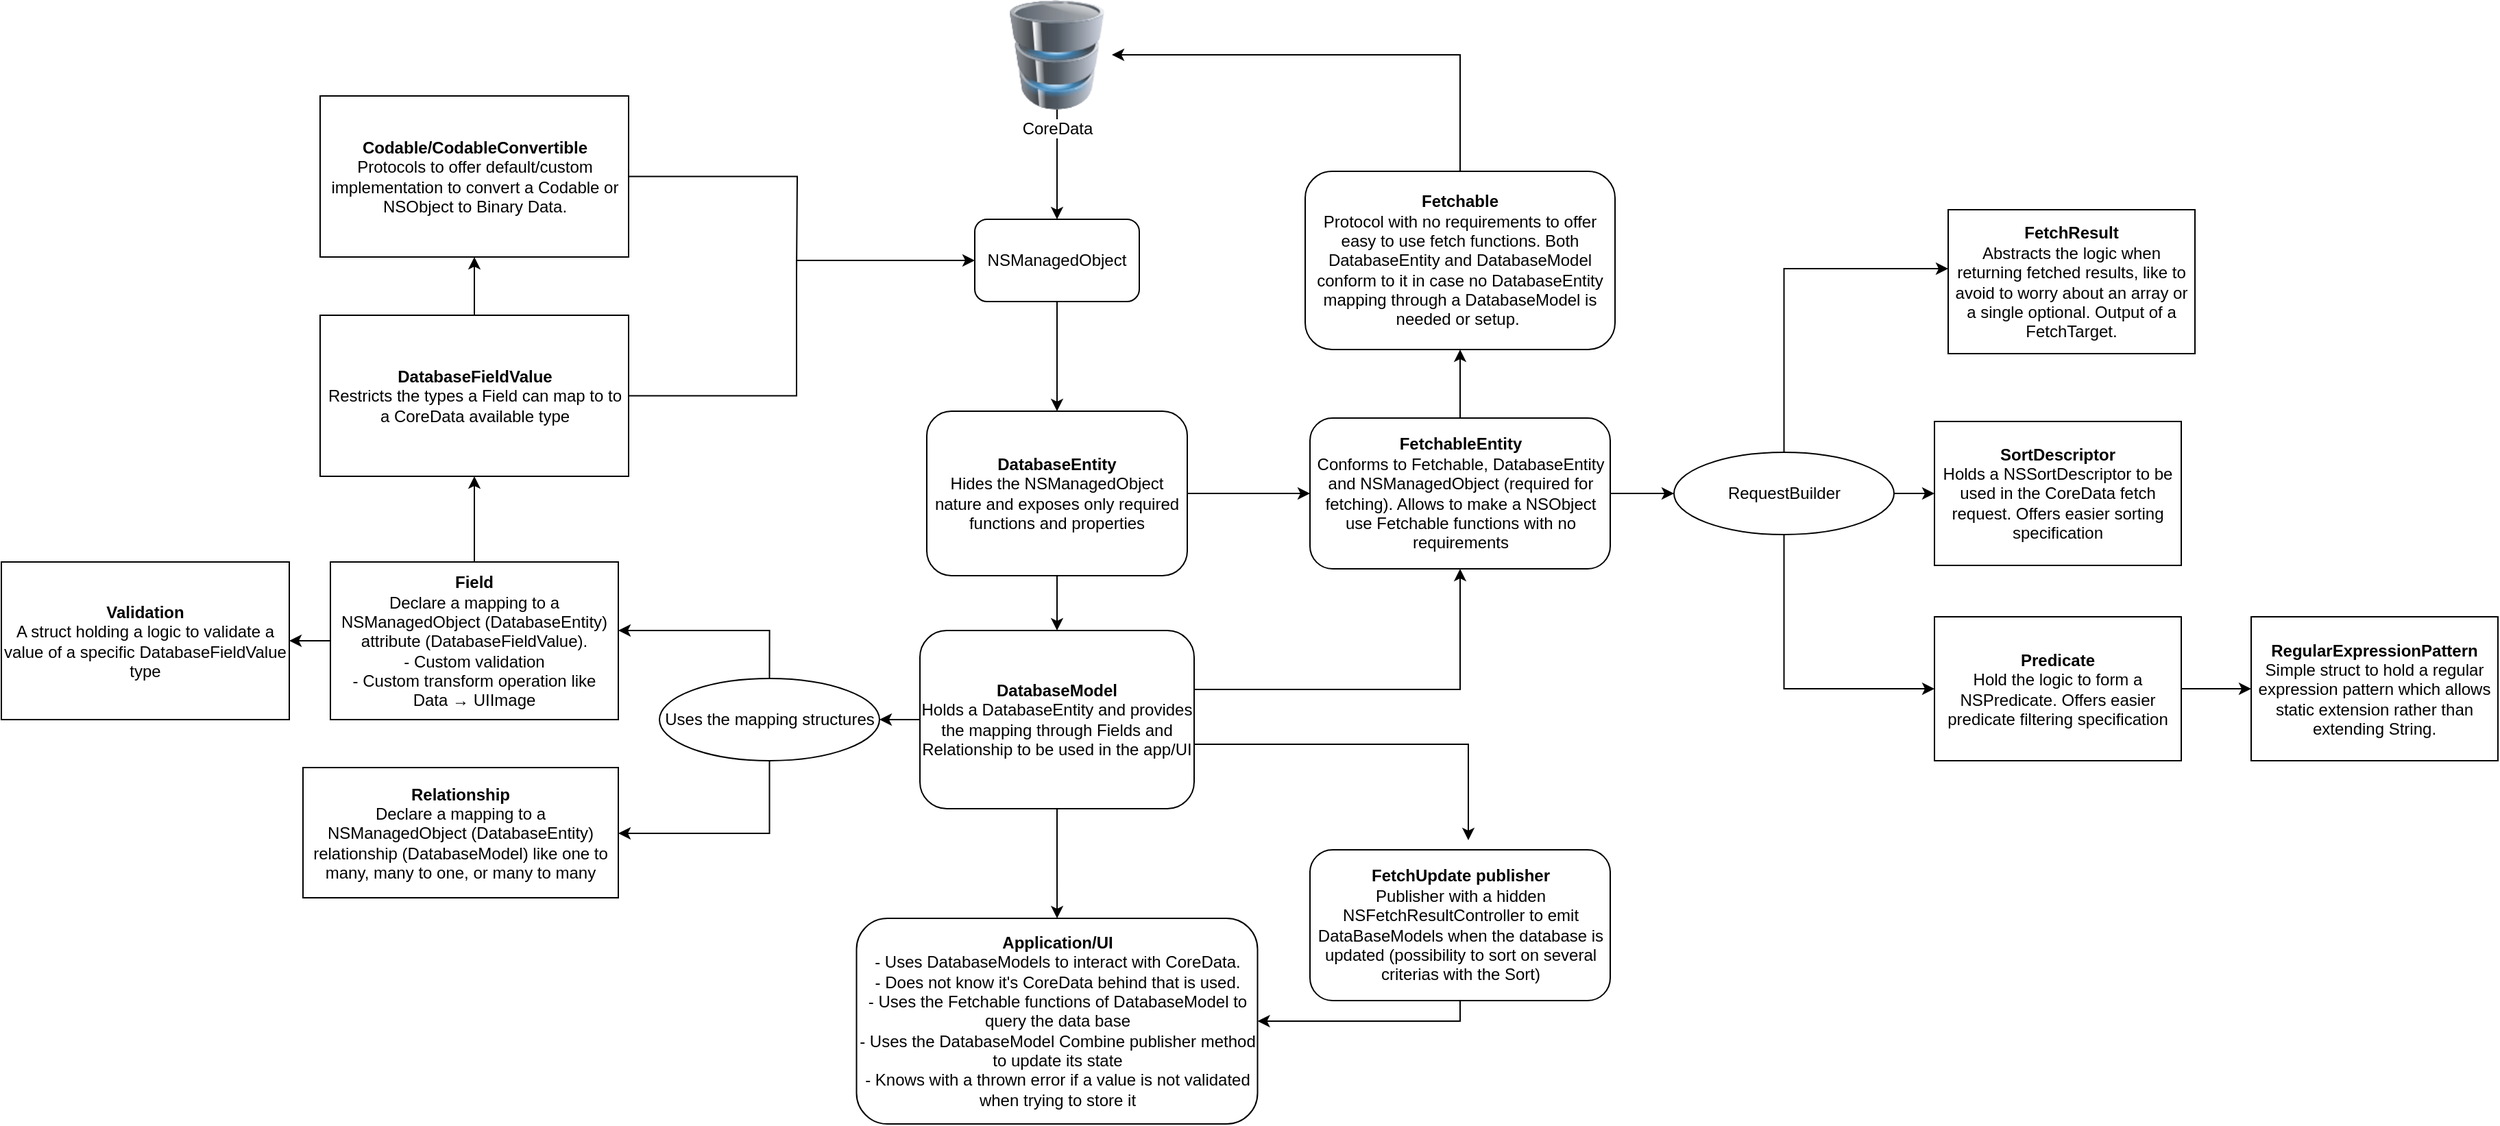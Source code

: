 <mxfile version="13.9.9" type="device"><diagram id="w-XJ28GW39ViOU8AllJJ" name="Page-1"><mxGraphModel dx="3171" dy="1148" grid="1" gridSize="10" guides="1" tooltips="1" connect="1" arrows="1" fold="1" page="1" pageScale="1" pageWidth="1169" pageHeight="827" math="0" shadow="0"><root><mxCell id="0"/><mxCell id="1" parent="0"/><mxCell id="Lr9nzpVP1phqNUEVFhLD-27" value="" style="edgeStyle=orthogonalEdgeStyle;rounded=0;orthogonalLoop=1;jettySize=auto;html=1;" parent="1" source="Lr9nzpVP1phqNUEVFhLD-1" target="Lr9nzpVP1phqNUEVFhLD-2" edge="1"><mxGeometry relative="1" as="geometry"/></mxCell><mxCell id="Lr9nzpVP1phqNUEVFhLD-1" value="CoreData" style="image;html=1;image=img/lib/clip_art/computers/Database_128x128.png" parent="1" vertex="1"><mxGeometry x="380" y="7" width="80" height="80" as="geometry"/></mxCell><mxCell id="Lr9nzpVP1phqNUEVFhLD-4" value="" style="edgeStyle=orthogonalEdgeStyle;rounded=0;orthogonalLoop=1;jettySize=auto;html=1;" parent="1" source="Lr9nzpVP1phqNUEVFhLD-2" target="Lr9nzpVP1phqNUEVFhLD-3" edge="1"><mxGeometry relative="1" as="geometry"/></mxCell><mxCell id="Lr9nzpVP1phqNUEVFhLD-2" value="NSManagedObject" style="rounded=1;whiteSpace=wrap;html=1;" parent="1" vertex="1"><mxGeometry x="360" y="167" width="120" height="60" as="geometry"/></mxCell><mxCell id="Lr9nzpVP1phqNUEVFhLD-7" value="" style="edgeStyle=orthogonalEdgeStyle;rounded=0;orthogonalLoop=1;jettySize=auto;html=1;" parent="1" source="Lr9nzpVP1phqNUEVFhLD-3" target="Lr9nzpVP1phqNUEVFhLD-6" edge="1"><mxGeometry relative="1" as="geometry"/></mxCell><mxCell id="Lr9nzpVP1phqNUEVFhLD-10" value="" style="edgeStyle=orthogonalEdgeStyle;rounded=0;orthogonalLoop=1;jettySize=auto;html=1;" parent="1" source="Lr9nzpVP1phqNUEVFhLD-3" target="Lr9nzpVP1phqNUEVFhLD-9" edge="1"><mxGeometry relative="1" as="geometry"/></mxCell><mxCell id="Lr9nzpVP1phqNUEVFhLD-3" value="&lt;font&gt;&lt;b style=&quot;font-size: 12px&quot;&gt;DatabaseEntity&lt;br&gt;&lt;/b&gt;Hides the NSManagedObject nature and exposes only required functions and properties&lt;br&gt;&lt;/font&gt;" style="whiteSpace=wrap;html=1;rounded=1;" parent="1" vertex="1"><mxGeometry x="325" y="307" width="190" height="120" as="geometry"/></mxCell><mxCell id="Lr9nzpVP1phqNUEVFhLD-13" value="" style="edgeStyle=orthogonalEdgeStyle;rounded=0;orthogonalLoop=1;jettySize=auto;html=1;" parent="1" source="Lr9nzpVP1phqNUEVFhLD-6" target="Lr9nzpVP1phqNUEVFhLD-12" edge="1"><mxGeometry relative="1" as="geometry"/></mxCell><mxCell id="Lr9nzpVP1phqNUEVFhLD-16" value="" style="edgeStyle=orthogonalEdgeStyle;rounded=0;orthogonalLoop=1;jettySize=auto;html=1;" parent="1" source="Lr9nzpVP1phqNUEVFhLD-6" edge="1"><mxGeometry relative="1" as="geometry"><mxPoint x="720" y="620" as="targetPoint"/><Array as="points"><mxPoint x="720" y="550"/></Array></mxGeometry></mxCell><mxCell id="Lr9nzpVP1phqNUEVFhLD-26" value="" style="edgeStyle=orthogonalEdgeStyle;rounded=0;orthogonalLoop=1;jettySize=auto;html=1;" parent="1" source="Lr9nzpVP1phqNUEVFhLD-6" target="Lr9nzpVP1phqNUEVFhLD-21" edge="1"><mxGeometry relative="1" as="geometry"/></mxCell><mxCell id="Lr9nzpVP1phqNUEVFhLD-6" value="&lt;b&gt;DatabaseModel&lt;br&gt;&lt;/b&gt;Holds a DatabaseEntity and provides the mapping through Fields and Relationship to be used in the app/UI" style="whiteSpace=wrap;html=1;rounded=1;" parent="1" vertex="1"><mxGeometry x="320" y="467" width="200" height="130" as="geometry"/></mxCell><mxCell id="Lr9nzpVP1phqNUEVFhLD-28" style="edgeStyle=orthogonalEdgeStyle;rounded=0;orthogonalLoop=1;jettySize=auto;html=1;entryX=1;entryY=0.5;entryDx=0;entryDy=0;" parent="1" source="Lr9nzpVP1phqNUEVFhLD-8" target="Lr9nzpVP1phqNUEVFhLD-1" edge="1"><mxGeometry relative="1" as="geometry"><Array as="points"><mxPoint x="714" y="47"/></Array></mxGeometry></mxCell><mxCell id="Lr9nzpVP1phqNUEVFhLD-8" value="&lt;b&gt;Fetchable&lt;/b&gt;&lt;br&gt;Protocol with no requirements to offer easy to use fetch functions. Both DatabaseEntity and DatabaseModel conform to it in case no DatabaseEntity mapping through a DatabaseModel is needed or setup.&amp;nbsp;" style="rounded=1;whiteSpace=wrap;html=1;" parent="1" vertex="1"><mxGeometry x="601" y="132" width="226" height="130" as="geometry"/></mxCell><mxCell id="Lr9nzpVP1phqNUEVFhLD-11" value="" style="edgeStyle=orthogonalEdgeStyle;rounded=0;orthogonalLoop=1;jettySize=auto;html=1;" parent="1" source="Lr9nzpVP1phqNUEVFhLD-9" target="Lr9nzpVP1phqNUEVFhLD-8" edge="1"><mxGeometry relative="1" as="geometry"/></mxCell><mxCell id="Lr9nzpVP1phqNUEVFhLD-38" value="" style="edgeStyle=orthogonalEdgeStyle;rounded=0;orthogonalLoop=1;jettySize=auto;html=1;" parent="1" source="Lr9nzpVP1phqNUEVFhLD-9" target="Lr9nzpVP1phqNUEVFhLD-37" edge="1"><mxGeometry relative="1" as="geometry"/></mxCell><mxCell id="Lr9nzpVP1phqNUEVFhLD-9" value="&lt;b&gt;FetchableEntity&lt;/b&gt;&lt;br&gt;Conforms to Fetchable, DatabaseEntity and NSManagedObject (required for fetching). Allows to make a NSObject use Fetchable functions with no requirements" style="rounded=1;whiteSpace=wrap;html=1;" parent="1" vertex="1"><mxGeometry x="604.5" y="312" width="219" height="110" as="geometry"/></mxCell><mxCell id="Lr9nzpVP1phqNUEVFhLD-12" value="&lt;b&gt;Application/UI&lt;/b&gt;&lt;br&gt;- Uses DatabaseModels to interact with CoreData. &lt;br&gt;- Does not know it's CoreData behind that is used.&lt;br&gt;- Uses the Fetchable functions of DatabaseModel to query the data base&lt;br&gt;- Uses the DatabaseModel Combine publisher method to update its state&lt;br&gt;- Knows with a thrown error if a value is not validated when trying to store it" style="rounded=1;whiteSpace=wrap;html=1;" parent="1" vertex="1"><mxGeometry x="273.75" y="677" width="292.5" height="150" as="geometry"/></mxCell><mxCell id="Lr9nzpVP1phqNUEVFhLD-17" value="" style="edgeStyle=orthogonalEdgeStyle;rounded=0;orthogonalLoop=1;jettySize=auto;html=1;" parent="1" target="Lr9nzpVP1phqNUEVFhLD-9" edge="1"><mxGeometry relative="1" as="geometry"><mxPoint x="520" y="530" as="sourcePoint"/><Array as="points"><mxPoint x="520" y="510"/><mxPoint x="714" y="510"/></Array></mxGeometry></mxCell><mxCell id="Lr9nzpVP1phqNUEVFhLD-43" value="" style="edgeStyle=orthogonalEdgeStyle;rounded=0;orthogonalLoop=1;jettySize=auto;html=1;" parent="1" source="Lr9nzpVP1phqNUEVFhLD-19" target="Lr9nzpVP1phqNUEVFhLD-42" edge="1"><mxGeometry relative="1" as="geometry"/></mxCell><mxCell id="Lr9nzpVP1phqNUEVFhLD-45" value="" style="edgeStyle=orthogonalEdgeStyle;rounded=0;orthogonalLoop=1;jettySize=auto;html=1;" parent="1" source="Lr9nzpVP1phqNUEVFhLD-19" target="Lr9nzpVP1phqNUEVFhLD-44" edge="1"><mxGeometry relative="1" as="geometry"/></mxCell><mxCell id="Lr9nzpVP1phqNUEVFhLD-19" value="&lt;b&gt;Field&lt;/b&gt;&lt;br&gt;Declare a mapping to a NSManagedObject (DatabaseEntity) attribute (DatabaseFieldValue).&lt;br&gt;- Custom validation&lt;br&gt;- Custom transform operation like Data&amp;nbsp;→ UIImage" style="rounded=0;whiteSpace=wrap;html=1;" parent="1" vertex="1"><mxGeometry x="-110" y="417" width="210" height="115" as="geometry"/></mxCell><mxCell id="Lr9nzpVP1phqNUEVFhLD-20" value="&lt;b&gt;Relationship&lt;/b&gt;&lt;br&gt;Declare a mapping to a NSManagedObject (DatabaseEntity) relationship (DatabaseModel) like one to many, many to one, or many to many" style="rounded=0;whiteSpace=wrap;html=1;" parent="1" vertex="1"><mxGeometry x="-130" y="567" width="230" height="95" as="geometry"/></mxCell><mxCell id="Lr9nzpVP1phqNUEVFhLD-23" value="" style="edgeStyle=orthogonalEdgeStyle;rounded=0;orthogonalLoop=1;jettySize=auto;html=1;" parent="1" source="Lr9nzpVP1phqNUEVFhLD-21" target="Lr9nzpVP1phqNUEVFhLD-20" edge="1"><mxGeometry relative="1" as="geometry"><Array as="points"><mxPoint x="210" y="615"/></Array></mxGeometry></mxCell><mxCell id="Lr9nzpVP1phqNUEVFhLD-21" value="Uses the mapping structures" style="ellipse;whiteSpace=wrap;html=1;" parent="1" vertex="1"><mxGeometry x="130" y="502" width="160.5" height="60" as="geometry"/></mxCell><mxCell id="Lr9nzpVP1phqNUEVFhLD-24" value="" style="edgeStyle=orthogonalEdgeStyle;rounded=0;orthogonalLoop=1;jettySize=auto;html=1;exitX=0.5;exitY=0;exitDx=0;exitDy=0;" parent="1" source="Lr9nzpVP1phqNUEVFhLD-21" edge="1"><mxGeometry relative="1" as="geometry"><mxPoint x="210" y="497" as="sourcePoint"/><mxPoint x="100" y="467" as="targetPoint"/><Array as="points"><mxPoint x="210" y="467"/></Array></mxGeometry></mxCell><mxCell id="Lr9nzpVP1phqNUEVFhLD-31" value="&lt;b&gt;FetchResult&lt;/b&gt;&lt;br&gt;Abstracts the logic when returning fetched results, like to avoid to worry about an array or a single optional. Output of a FetchTarget." style="rounded=0;whiteSpace=wrap;html=1;" parent="1" vertex="1"><mxGeometry x="1070" y="160" width="180" height="105" as="geometry"/></mxCell><mxCell id="Lr9nzpVP1phqNUEVFhLD-33" value="&lt;b&gt;SortDescriptor&lt;/b&gt;&lt;br&gt;Holds a NSSortDescriptor to be used in the CoreData fetch request. Offers easier sorting specification" style="rounded=0;whiteSpace=wrap;html=1;" parent="1" vertex="1"><mxGeometry x="1060" y="314.5" width="180" height="105" as="geometry"/></mxCell><mxCell id="Lr9nzpVP1phqNUEVFhLD-36" value="" style="edgeStyle=orthogonalEdgeStyle;rounded=0;orthogonalLoop=1;jettySize=auto;html=1;" parent="1" source="Lr9nzpVP1phqNUEVFhLD-34" target="Lr9nzpVP1phqNUEVFhLD-35" edge="1"><mxGeometry relative="1" as="geometry"/></mxCell><mxCell id="Lr9nzpVP1phqNUEVFhLD-34" value="&lt;b&gt;Predicate&lt;br&gt;&lt;/b&gt;Hold the logic to form a NSPredicate. Offers easier predicate filtering specification" style="rounded=0;whiteSpace=wrap;html=1;" parent="1" vertex="1"><mxGeometry x="1060" y="457" width="180" height="105" as="geometry"/></mxCell><mxCell id="Lr9nzpVP1phqNUEVFhLD-35" value="&lt;b&gt;RegularExpressionPattern&lt;/b&gt;&lt;br&gt;Simple struct to hold a regular expression pattern which allows static extension rather than extending String." style="rounded=0;whiteSpace=wrap;html=1;" parent="1" vertex="1"><mxGeometry x="1291" y="457" width="180" height="105" as="geometry"/></mxCell><mxCell id="Lr9nzpVP1phqNUEVFhLD-39" style="edgeStyle=orthogonalEdgeStyle;rounded=0;orthogonalLoop=1;jettySize=auto;html=1;" parent="1" source="Lr9nzpVP1phqNUEVFhLD-37" target="Lr9nzpVP1phqNUEVFhLD-31" edge="1"><mxGeometry relative="1" as="geometry"><Array as="points"><mxPoint x="950" y="203"/></Array><mxPoint x="1060" y="214.5" as="targetPoint"/></mxGeometry></mxCell><mxCell id="Lr9nzpVP1phqNUEVFhLD-40" value="" style="edgeStyle=orthogonalEdgeStyle;rounded=0;orthogonalLoop=1;jettySize=auto;html=1;" parent="1" source="Lr9nzpVP1phqNUEVFhLD-37" target="Lr9nzpVP1phqNUEVFhLD-33" edge="1"><mxGeometry relative="1" as="geometry"/></mxCell><mxCell id="Lr9nzpVP1phqNUEVFhLD-41" style="edgeStyle=orthogonalEdgeStyle;rounded=0;orthogonalLoop=1;jettySize=auto;html=1;entryX=0;entryY=0.5;entryDx=0;entryDy=0;" parent="1" source="Lr9nzpVP1phqNUEVFhLD-37" target="Lr9nzpVP1phqNUEVFhLD-34" edge="1"><mxGeometry relative="1" as="geometry"><Array as="points"><mxPoint x="950" y="510"/></Array></mxGeometry></mxCell><mxCell id="Lr9nzpVP1phqNUEVFhLD-37" value="RequestBuilder" style="ellipse;whiteSpace=wrap;html=1;" parent="1" vertex="1"><mxGeometry x="870" y="337" width="160.5" height="60" as="geometry"/></mxCell><mxCell id="Lr9nzpVP1phqNUEVFhLD-42" value="&lt;b&gt;Validation&lt;/b&gt;&lt;br&gt;A struct holding a logic to validate a value of a specific DatabaseFieldValue type" style="rounded=0;whiteSpace=wrap;html=1;" parent="1" vertex="1"><mxGeometry x="-350" y="417" width="210" height="115" as="geometry"/></mxCell><mxCell id="Lr9nzpVP1phqNUEVFhLD-47" value="" style="edgeStyle=orthogonalEdgeStyle;rounded=0;orthogonalLoop=1;jettySize=auto;html=1;" parent="1" source="Lr9nzpVP1phqNUEVFhLD-44" target="Lr9nzpVP1phqNUEVFhLD-46" edge="1"><mxGeometry relative="1" as="geometry"/></mxCell><mxCell id="Lr9nzpVP1phqNUEVFhLD-48" style="edgeStyle=orthogonalEdgeStyle;rounded=0;orthogonalLoop=1;jettySize=auto;html=1;entryX=0;entryY=0.5;entryDx=0;entryDy=0;" parent="1" source="Lr9nzpVP1phqNUEVFhLD-44" target="Lr9nzpVP1phqNUEVFhLD-2" edge="1"><mxGeometry relative="1" as="geometry"><mxPoint x="340" y="197" as="targetPoint"/><Array as="points"><mxPoint x="230" y="296"/><mxPoint x="230" y="197"/></Array></mxGeometry></mxCell><mxCell id="Lr9nzpVP1phqNUEVFhLD-44" value="&lt;b&gt;DatabaseFieldValue&lt;/b&gt;&lt;br&gt;Restricts the types a Field can map to to a CoreData available type" style="whiteSpace=wrap;html=1;rounded=0;" parent="1" vertex="1"><mxGeometry x="-117.5" y="237" width="225" height="117.5" as="geometry"/></mxCell><mxCell id="Lr9nzpVP1phqNUEVFhLD-52" style="edgeStyle=orthogonalEdgeStyle;rounded=0;orthogonalLoop=1;jettySize=auto;html=1;endArrow=none;endFill=0;" parent="1" source="Lr9nzpVP1phqNUEVFhLD-46" edge="1"><mxGeometry relative="1" as="geometry"><mxPoint x="230" y="207" as="targetPoint"/></mxGeometry></mxCell><mxCell id="Lr9nzpVP1phqNUEVFhLD-46" value="&lt;b&gt;Codable/CodableConvertible&lt;/b&gt;&lt;br&gt;Protocols to offer default/custom implementation to convert a Codable or NSObject to Binary Data." style="whiteSpace=wrap;html=1;rounded=0;" parent="1" vertex="1"><mxGeometry x="-117.5" y="77" width="225" height="117.5" as="geometry"/></mxCell><mxCell id="Lr9nzpVP1phqNUEVFhLD-55" style="edgeStyle=orthogonalEdgeStyle;rounded=0;orthogonalLoop=1;jettySize=auto;html=1;endArrow=classic;endFill=1;" parent="1" source="Lr9nzpVP1phqNUEVFhLD-53" target="Lr9nzpVP1phqNUEVFhLD-12" edge="1"><mxGeometry relative="1" as="geometry"><Array as="points"><mxPoint x="714" y="752"/></Array></mxGeometry></mxCell><mxCell id="Lr9nzpVP1phqNUEVFhLD-53" value="&lt;b&gt;FetchUpdate publisher&lt;/b&gt;&lt;br&gt;Publisher with a hidden NSFetchResultController to emit DataBaseModels when the database is updated (possibility to sort on several criterias with the Sort)" style="rounded=1;whiteSpace=wrap;html=1;" parent="1" vertex="1"><mxGeometry x="604.5" y="627" width="219" height="110" as="geometry"/></mxCell></root></mxGraphModel></diagram></mxfile>